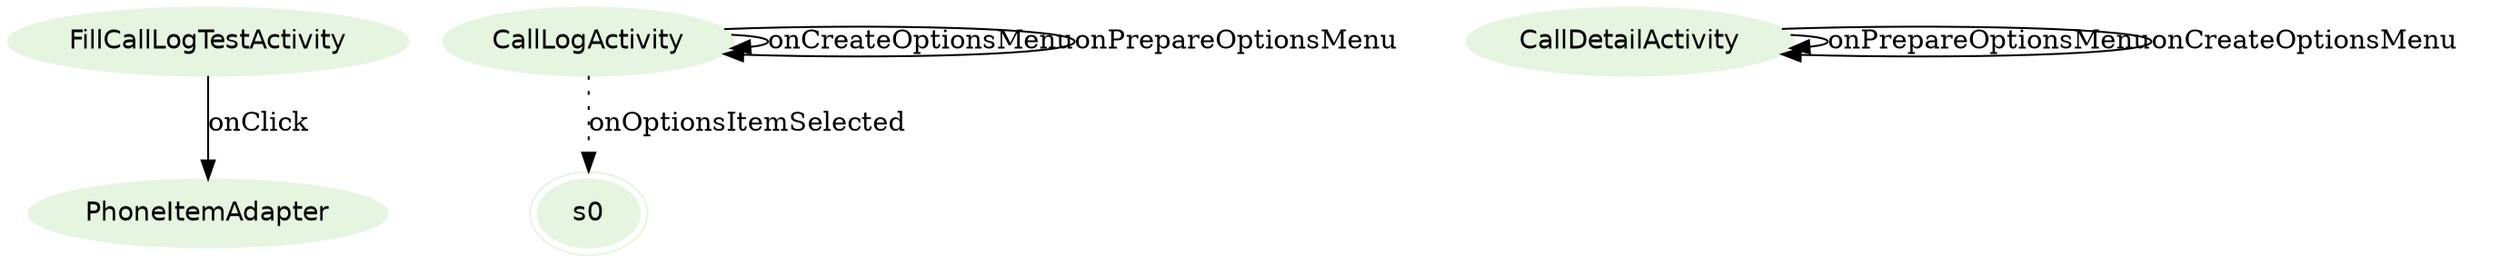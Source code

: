 digraph {
fontname="Helvetica";
node[style=filled, fontname="Helvetica", colorscheme=greens3, color=1];
PhoneItemAdapter;
s0[peripheries=2];
FillCallLogTestActivity;
CallLogActivity;
CallDetailActivity;
CallDetailActivity -> CallDetailActivity[label="onPrepareOptionsMenu"];
FillCallLogTestActivity -> PhoneItemAdapter[label="onClick"];
CallLogActivity -> CallLogActivity[label="onCreateOptionsMenu"];
CallDetailActivity -> CallDetailActivity[label="onCreateOptionsMenu"];
CallLogActivity -> CallLogActivity[label="onPrepareOptionsMenu"];
CallLogActivity -> s0[label="onOptionsItemSelected",style=dotted];
}